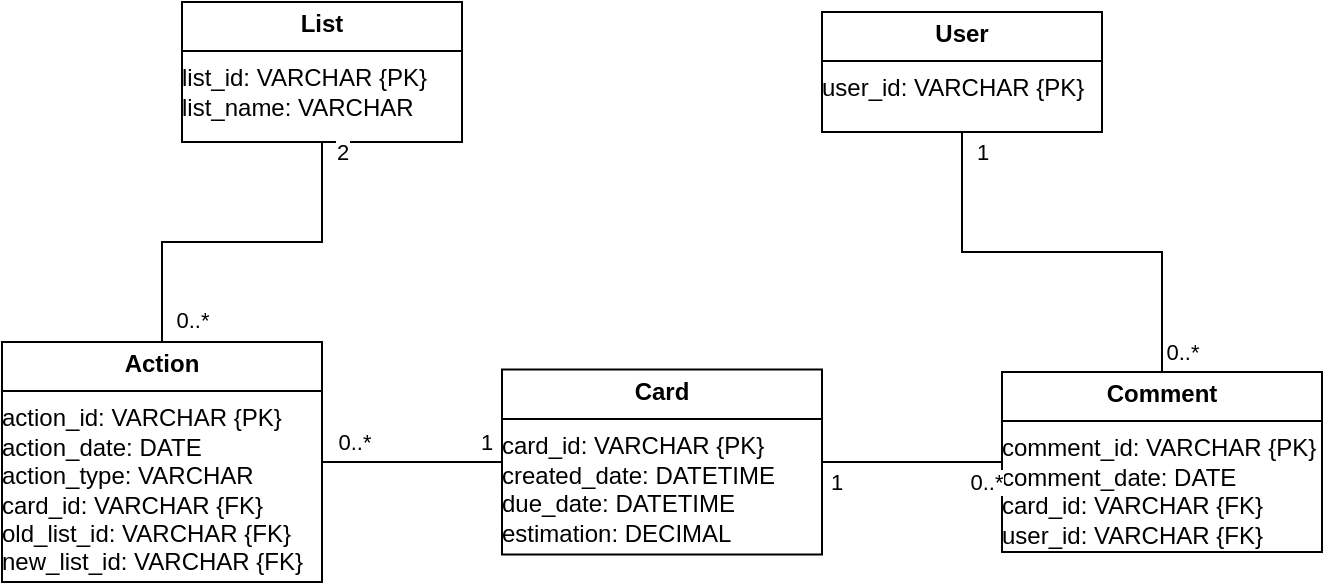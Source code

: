 <mxfile version="26.0.9">
  <diagram name="Page-1" id="nByBlB__QkJrU7PjP-_w">
    <mxGraphModel dx="1036" dy="1802" grid="1" gridSize="10" guides="1" tooltips="1" connect="1" arrows="1" fold="1" page="1" pageScale="1" pageWidth="850" pageHeight="1100" math="0" shadow="0">
      <root>
        <mxCell id="0" />
        <mxCell id="1" parent="0" />
        <mxCell id="0H1V_eBblgAdh8DgZs7y-1" value="&lt;p style=&quot;margin:0px;margin-top:4px;text-align:center;&quot;&gt;&lt;b&gt;Card&lt;/b&gt;&lt;/p&gt;&lt;hr size=&quot;1&quot; style=&quot;border-style:solid;&quot;&gt;&lt;div style=&quot;height:2px;&quot;&gt;card_id: VARCHAR&amp;nbsp;{PK}&lt;br&gt;created_date: DATETIME&lt;br&gt;due_date: DATETIME&lt;span style=&quot;white-space: pre;&quot;&gt;&#x9;&lt;/span&gt;&lt;br&gt;estimation: DECIMAL&lt;br&gt;&lt;br&gt;&lt;/div&gt;&lt;div style=&quot;height:2px;&quot;&gt;&amp;nbsp;&lt;br&gt;&lt;br&gt;&lt;/div&gt;" style="verticalAlign=top;align=left;overflow=fill;html=1;whiteSpace=wrap;" parent="1" vertex="1">
          <mxGeometry x="380" y="173.75" width="160" height="92.5" as="geometry" />
        </mxCell>
        <mxCell id="0H1V_eBblgAdh8DgZs7y-2" value="&lt;p style=&quot;margin:0px;margin-top:4px;text-align:center;&quot;&gt;&lt;b&gt;Comment&lt;/b&gt;&lt;/p&gt;&lt;hr size=&quot;1&quot; style=&quot;border-style:solid;&quot;&gt;comment_id: VARCHAR&amp;nbsp;{PK}&lt;br&gt;comment_date: DATE&lt;br&gt;card_id: VARCHAR&amp;nbsp;{FK}&lt;br&gt;user_id: VARCHAR&amp;nbsp;{FK}" style="verticalAlign=top;align=left;overflow=fill;html=1;whiteSpace=wrap;" parent="1" vertex="1">
          <mxGeometry x="630" y="175" width="160" height="90" as="geometry" />
        </mxCell>
        <mxCell id="0H1V_eBblgAdh8DgZs7y-3" value="&lt;p style=&quot;margin:0px;margin-top:4px;text-align:center;&quot;&gt;&lt;b&gt;User&lt;/b&gt;&lt;/p&gt;&lt;hr size=&quot;1&quot; style=&quot;border-style:solid;&quot;&gt;user_id: VARCHAR&amp;nbsp;{PK}" style="verticalAlign=top;align=left;overflow=fill;html=1;whiteSpace=wrap;" parent="1" vertex="1">
          <mxGeometry x="540" y="-5" width="140" height="60" as="geometry" />
        </mxCell>
        <mxCell id="0H1V_eBblgAdh8DgZs7y-4" value="&lt;p style=&quot;margin:0px;margin-top:4px;text-align:center;&quot;&gt;&lt;b&gt;List&lt;/b&gt;&lt;br&gt;&lt;/p&gt;&lt;hr size=&quot;1&quot; style=&quot;border-style:solid;&quot;&gt;list_id: VARCHAR&amp;nbsp;{PK}&lt;br&gt;list_name: VARCHAR" style="verticalAlign=top;align=left;overflow=fill;html=1;whiteSpace=wrap;" parent="1" vertex="1">
          <mxGeometry x="220" y="-10" width="140" height="70" as="geometry" />
        </mxCell>
        <mxCell id="0H1V_eBblgAdh8DgZs7y-5" value="&lt;p style=&quot;margin:0px;margin-top:4px;text-align:center;&quot;&gt;&lt;b&gt;Action&lt;/b&gt;&lt;br&gt;&lt;/p&gt;&lt;hr size=&quot;1&quot; style=&quot;border-style:solid;&quot;&gt;action_id: VARCHAR {PK}&lt;br&gt;action_date: DATE&lt;br&gt;action_type: VARCHAR&lt;br&gt;card_id: VARCHAR {FK}&lt;br&gt;old_list_id: VARCHAR&amp;nbsp;{FK}&lt;br&gt;new_list_id: VARCHAR&amp;nbsp;{FK}&lt;div&gt;&lt;br&gt;&lt;/div&gt;" style="verticalAlign=top;align=left;overflow=fill;html=1;whiteSpace=wrap;" parent="1" vertex="1">
          <mxGeometry x="130" y="160" width="160" height="120" as="geometry" />
        </mxCell>
        <mxCell id="8BV9OexIy9hAE5rKFABg-1" value="" style="endArrow=none;html=1;rounded=0;exitX=0.5;exitY=0;exitDx=0;exitDy=0;entryX=0.5;entryY=1;entryDx=0;entryDy=0;edgeStyle=orthogonalEdgeStyle;" parent="1" source="0H1V_eBblgAdh8DgZs7y-5" target="0H1V_eBblgAdh8DgZs7y-4" edge="1">
          <mxGeometry width="50" height="50" relative="1" as="geometry">
            <mxPoint x="230" y="150" as="sourcePoint" />
            <mxPoint x="280" y="100" as="targetPoint" />
          </mxGeometry>
        </mxCell>
        <mxCell id="8BV9OexIy9hAE5rKFABg-8" value="2" style="edgeLabel;html=1;align=center;verticalAlign=middle;resizable=0;points=[];" parent="8BV9OexIy9hAE5rKFABg-1" vertex="1" connectable="0">
          <mxGeometry x="0.399" y="3" relative="1" as="geometry">
            <mxPoint x="14" y="-42" as="offset" />
          </mxGeometry>
        </mxCell>
        <mxCell id="8BV9OexIy9hAE5rKFABg-9" value="0..*" style="edgeLabel;html=1;align=center;verticalAlign=middle;resizable=0;points=[];" parent="8BV9OexIy9hAE5rKFABg-1" vertex="1" connectable="0">
          <mxGeometry x="-0.874" y="-1" relative="1" as="geometry">
            <mxPoint x="14" as="offset" />
          </mxGeometry>
        </mxCell>
        <mxCell id="8BV9OexIy9hAE5rKFABg-2" value="" style="endArrow=none;html=1;rounded=0;exitX=1;exitY=0.5;exitDx=0;exitDy=0;entryX=0;entryY=0.5;entryDx=0;entryDy=0;" parent="1" source="0H1V_eBblgAdh8DgZs7y-5" target="0H1V_eBblgAdh8DgZs7y-1" edge="1">
          <mxGeometry width="50" height="50" relative="1" as="geometry">
            <mxPoint x="215" y="180" as="sourcePoint" />
            <mxPoint x="300" y="70" as="targetPoint" />
          </mxGeometry>
        </mxCell>
        <mxCell id="8BV9OexIy9hAE5rKFABg-6" value="1" style="edgeLabel;html=1;align=center;verticalAlign=middle;resizable=0;points=[];" parent="8BV9OexIy9hAE5rKFABg-2" vertex="1" connectable="0">
          <mxGeometry x="0.447" y="-2" relative="1" as="geometry">
            <mxPoint x="17" y="-12" as="offset" />
          </mxGeometry>
        </mxCell>
        <mxCell id="8BV9OexIy9hAE5rKFABg-7" value="0..*" style="edgeLabel;html=1;align=center;verticalAlign=middle;resizable=0;points=[];" parent="8BV9OexIy9hAE5rKFABg-2" vertex="1" connectable="0">
          <mxGeometry x="-0.16" relative="1" as="geometry">
            <mxPoint x="-22" y="-10" as="offset" />
          </mxGeometry>
        </mxCell>
        <mxCell id="8BV9OexIy9hAE5rKFABg-3" value="" style="endArrow=none;html=1;rounded=0;exitX=1;exitY=0.5;exitDx=0;exitDy=0;entryX=0;entryY=0.5;entryDx=0;entryDy=0;" parent="1" source="0H1V_eBblgAdh8DgZs7y-1" target="0H1V_eBblgAdh8DgZs7y-2" edge="1">
          <mxGeometry width="50" height="50" relative="1" as="geometry">
            <mxPoint x="225" y="190" as="sourcePoint" />
            <mxPoint x="310" y="80" as="targetPoint" />
          </mxGeometry>
        </mxCell>
        <mxCell id="8BV9OexIy9hAE5rKFABg-12" value="0..*" style="edgeLabel;html=1;align=center;verticalAlign=middle;resizable=0;points=[];" parent="8BV9OexIy9hAE5rKFABg-3" vertex="1" connectable="0">
          <mxGeometry x="0.808" y="1" relative="1" as="geometry">
            <mxPoint y="11" as="offset" />
          </mxGeometry>
        </mxCell>
        <mxCell id="8BV9OexIy9hAE5rKFABg-13" value="1" style="edgeLabel;html=1;align=center;verticalAlign=middle;resizable=0;points=[];" parent="8BV9OexIy9hAE5rKFABg-3" vertex="1" connectable="0">
          <mxGeometry x="-0.859" y="1" relative="1" as="geometry">
            <mxPoint y="11" as="offset" />
          </mxGeometry>
        </mxCell>
        <mxCell id="8BV9OexIy9hAE5rKFABg-4" value="" style="endArrow=none;html=1;rounded=0;exitX=0.5;exitY=0;exitDx=0;exitDy=0;entryX=0.5;entryY=1;entryDx=0;entryDy=0;edgeStyle=orthogonalEdgeStyle;" parent="1" source="0H1V_eBblgAdh8DgZs7y-2" target="0H1V_eBblgAdh8DgZs7y-3" edge="1">
          <mxGeometry width="50" height="50" relative="1" as="geometry">
            <mxPoint x="235" y="200" as="sourcePoint" />
            <mxPoint x="320" y="90" as="targetPoint" />
          </mxGeometry>
        </mxCell>
        <mxCell id="8BV9OexIy9hAE5rKFABg-10" value="0..*" style="edgeLabel;html=1;align=center;verticalAlign=middle;resizable=0;points=[];" parent="8BV9OexIy9hAE5rKFABg-4" vertex="1" connectable="0">
          <mxGeometry x="-0.764" y="-1" relative="1" as="geometry">
            <mxPoint x="9" y="16" as="offset" />
          </mxGeometry>
        </mxCell>
        <mxCell id="8BV9OexIy9hAE5rKFABg-11" value="1" style="edgeLabel;html=1;align=center;verticalAlign=middle;resizable=0;points=[];" parent="8BV9OexIy9hAE5rKFABg-4" vertex="1" connectable="0">
          <mxGeometry x="0.907" relative="1" as="geometry">
            <mxPoint x="10" as="offset" />
          </mxGeometry>
        </mxCell>
      </root>
    </mxGraphModel>
  </diagram>
</mxfile>
